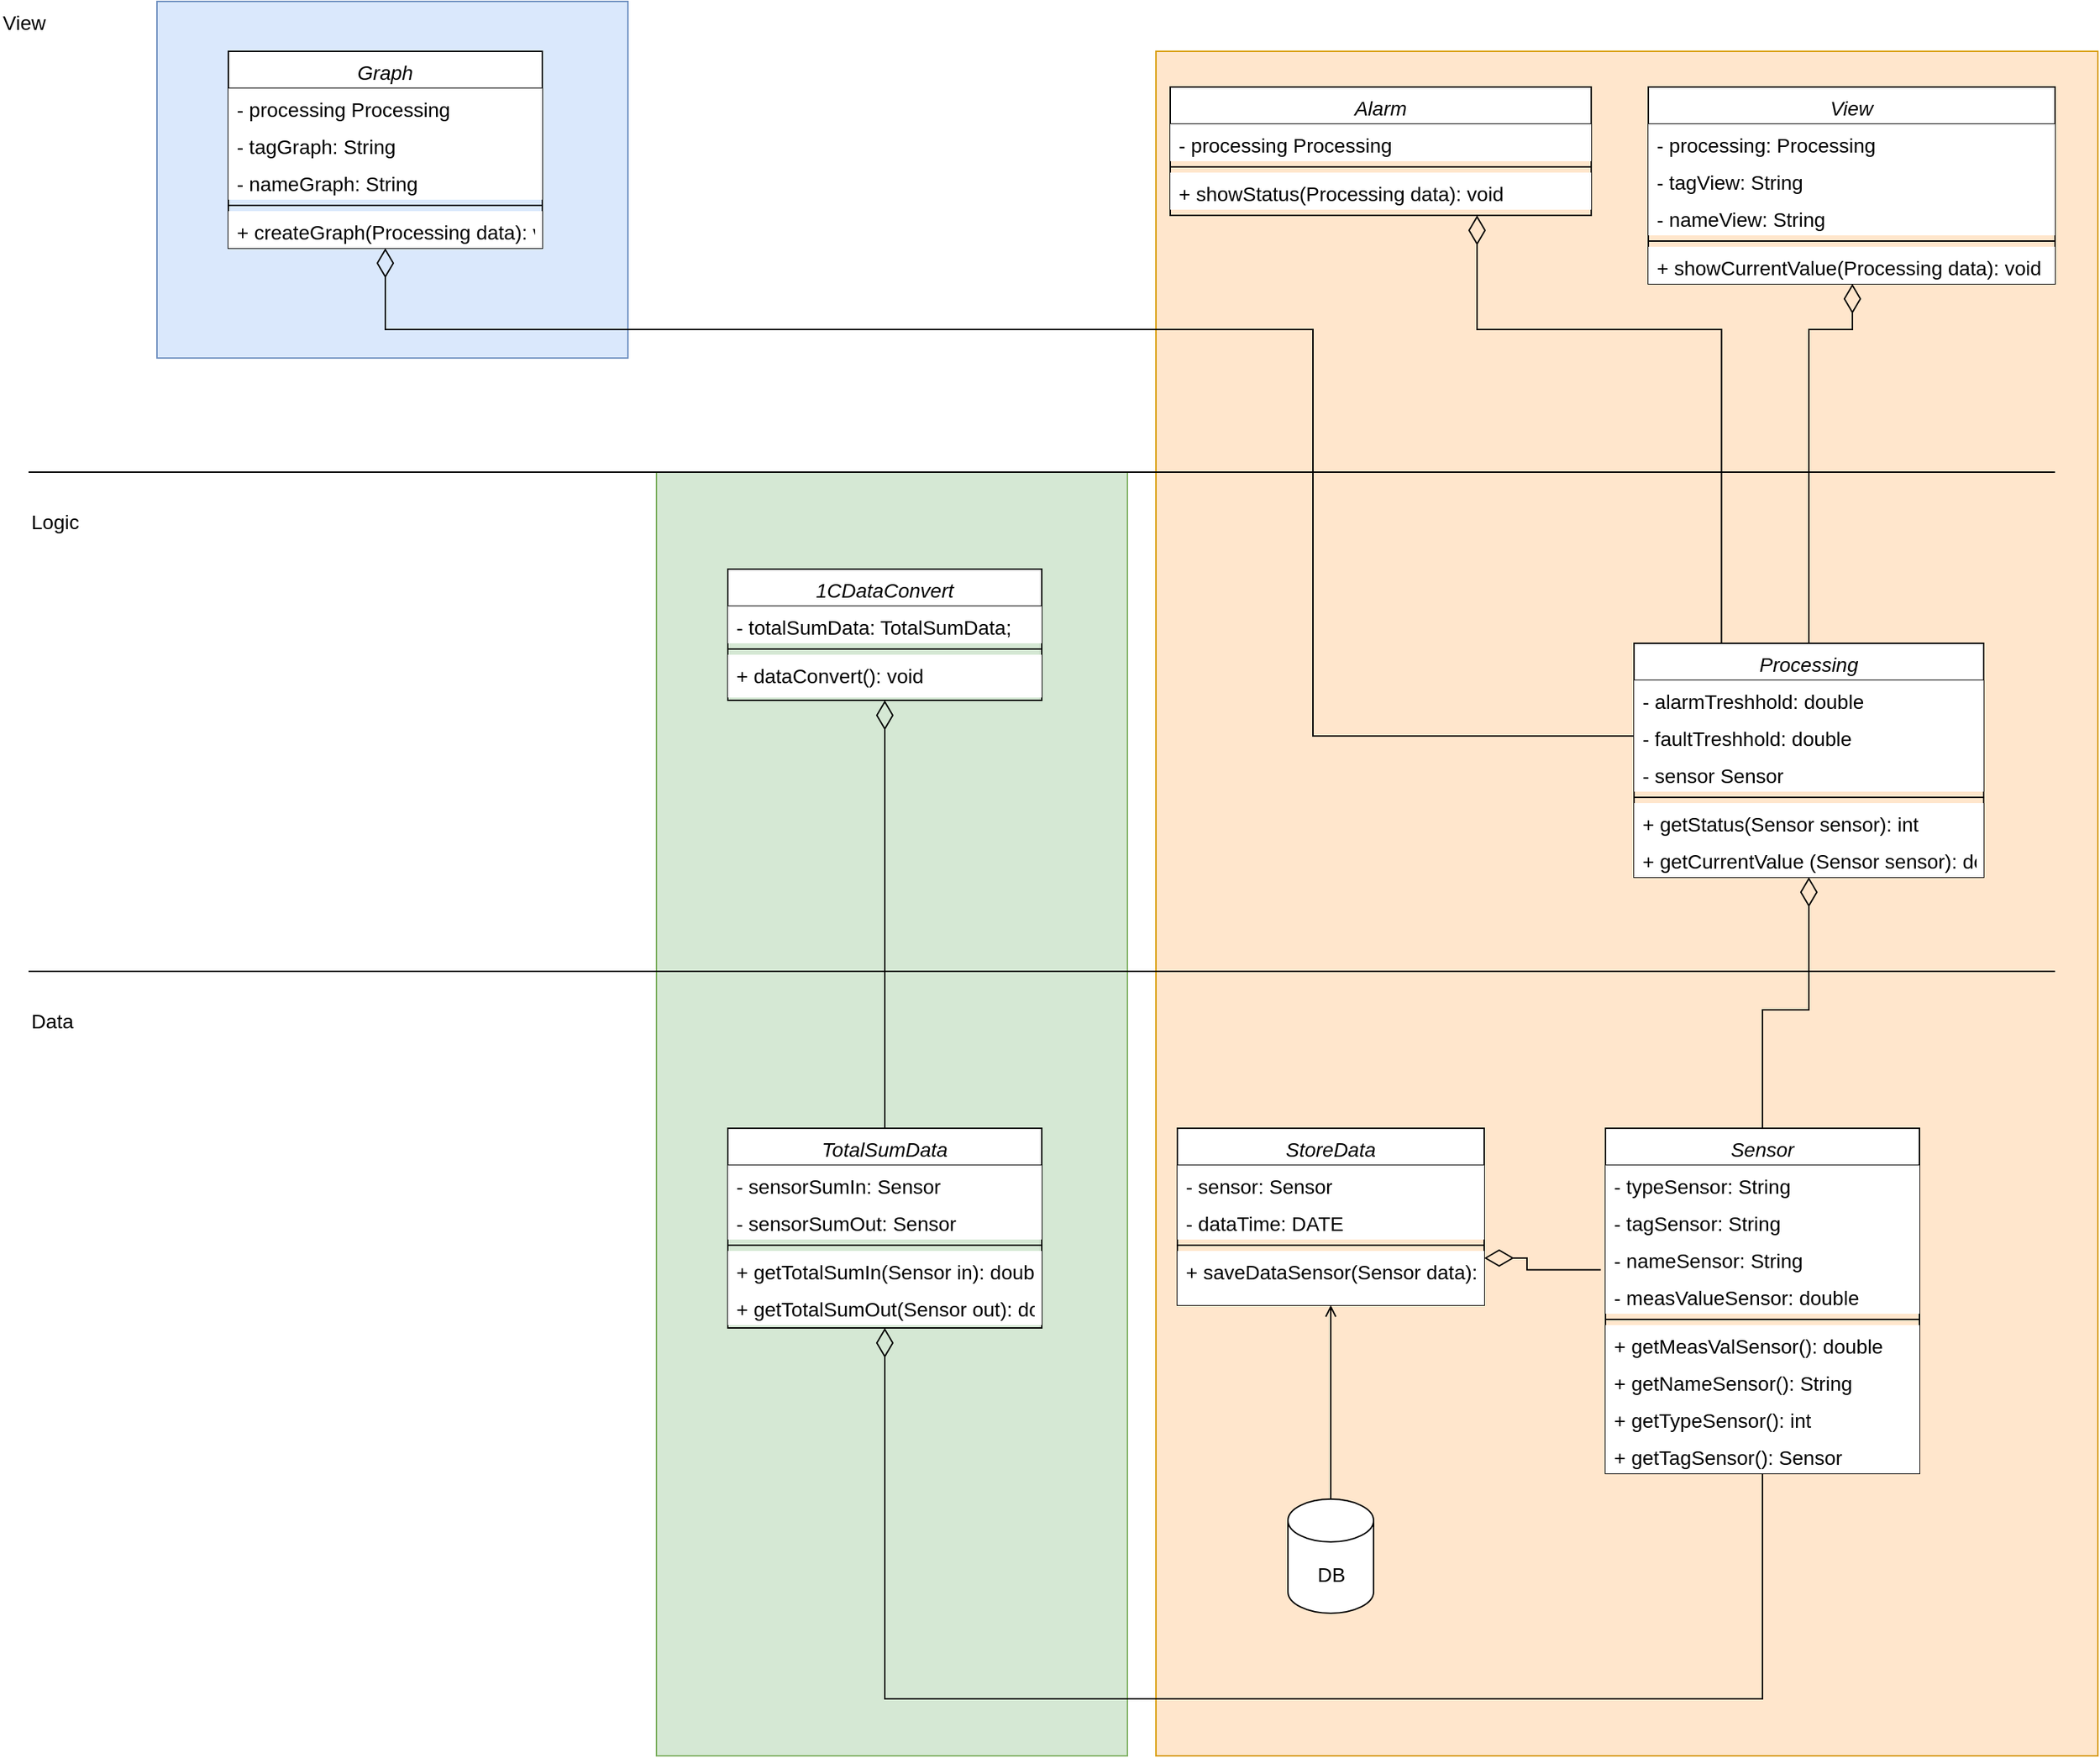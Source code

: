 <mxfile version="22.1.5" type="device">
  <diagram id="C5RBs43oDa-KdzZeNtuy" name="Page-1">
    <mxGraphModel dx="2625" dy="1305" grid="1" gridSize="10" guides="1" tooltips="1" connect="1" arrows="1" fold="1" page="1" pageScale="1" pageWidth="1500" pageHeight="1300" math="0" shadow="0">
      <root>
        <mxCell id="WIyWlLk6GJQsqaUBKTNV-0" />
        <mxCell id="WIyWlLk6GJQsqaUBKTNV-1" parent="WIyWlLk6GJQsqaUBKTNV-0" />
        <mxCell id="z4LzSfBKxecRQWaWvCny-87" value="" style="rounded=0;whiteSpace=wrap;html=1;perimeterSpacing=6;glass=0;fillColor=#dae8fc;strokeColor=#6c8ebf;fontSize=14;fontStyle=0" vertex="1" parent="WIyWlLk6GJQsqaUBKTNV-1">
          <mxGeometry x="120" y="20" width="330" height="250" as="geometry" />
        </mxCell>
        <mxCell id="z4LzSfBKxecRQWaWvCny-75" value="" style="rounded=0;whiteSpace=wrap;html=1;perimeterSpacing=6;glass=0;fillColor=#d5e8d4;strokeColor=#82b366;fontSize=14;fontStyle=0" vertex="1" parent="WIyWlLk6GJQsqaUBKTNV-1">
          <mxGeometry x="470" y="350" width="330" height="900" as="geometry" />
        </mxCell>
        <mxCell id="z4LzSfBKxecRQWaWvCny-71" value="" style="rounded=0;whiteSpace=wrap;html=1;perimeterSpacing=6;glass=0;fillColor=#ffe6cc;strokeColor=#d79b00;fontSize=14;fontStyle=0" vertex="1" parent="WIyWlLk6GJQsqaUBKTNV-1">
          <mxGeometry x="820" y="55" width="660" height="1195" as="geometry" />
        </mxCell>
        <mxCell id="z4LzSfBKxecRQWaWvCny-38" style="edgeStyle=orthogonalEdgeStyle;rounded=0;orthogonalLoop=1;jettySize=auto;html=1;endArrow=diamondThin;endFill=0;endSize=18;targetPerimeterSpacing=0;sourcePerimeterSpacing=18;exitX=0.5;exitY=0;exitDx=0;exitDy=0;fontSize=14;fontStyle=0" edge="1" parent="WIyWlLk6GJQsqaUBKTNV-1" source="z4LzSfBKxecRQWaWvCny-24" target="zkfFHV4jXpPFQw0GAbJ--0">
          <mxGeometry relative="1" as="geometry">
            <mxPoint x="1245" y="460" as="sourcePoint" />
            <Array as="points">
              <mxPoint x="1278" y="250" />
              <mxPoint x="1308" y="250" />
            </Array>
          </mxGeometry>
        </mxCell>
        <mxCell id="zkfFHV4jXpPFQw0GAbJ--0" value="View" style="swimlane;fontStyle=2;align=center;verticalAlign=top;childLayout=stackLayout;horizontal=1;startSize=26;horizontalStack=0;resizeParent=1;resizeLast=0;collapsible=1;marginBottom=0;rounded=0;shadow=0;strokeWidth=1;fontSize=14;" parent="WIyWlLk6GJQsqaUBKTNV-1" vertex="1">
          <mxGeometry x="1165" y="80" width="285" height="138" as="geometry">
            <mxRectangle x="230" y="140" width="160" height="26" as="alternateBounds" />
          </mxGeometry>
        </mxCell>
        <mxCell id="zkfFHV4jXpPFQw0GAbJ--2" value="- processing: Processing" style="text;align=left;verticalAlign=top;spacingLeft=4;spacingRight=4;overflow=hidden;rotatable=0;points=[[0,0.5],[1,0.5]];portConstraint=eastwest;rounded=0;shadow=0;html=0;fillColor=default;fontSize=14;fontStyle=0" parent="zkfFHV4jXpPFQw0GAbJ--0" vertex="1">
          <mxGeometry y="26" width="285" height="26" as="geometry" />
        </mxCell>
        <mxCell id="z4LzSfBKxecRQWaWvCny-82" value="- tagView: String" style="text;align=left;verticalAlign=top;spacingLeft=4;spacingRight=4;overflow=hidden;rotatable=0;points=[[0,0.5],[1,0.5]];portConstraint=eastwest;rounded=0;shadow=0;html=0;fillColor=default;fontSize=14;fontStyle=0" vertex="1" parent="zkfFHV4jXpPFQw0GAbJ--0">
          <mxGeometry y="52" width="285" height="26" as="geometry" />
        </mxCell>
        <mxCell id="z4LzSfBKxecRQWaWvCny-83" value="- nameView: String" style="text;align=left;verticalAlign=top;spacingLeft=4;spacingRight=4;overflow=hidden;rotatable=0;points=[[0,0.5],[1,0.5]];portConstraint=eastwest;rounded=0;shadow=0;html=0;fillColor=default;fontSize=14;fontStyle=0" vertex="1" parent="zkfFHV4jXpPFQw0GAbJ--0">
          <mxGeometry y="78" width="285" height="26" as="geometry" />
        </mxCell>
        <mxCell id="zkfFHV4jXpPFQw0GAbJ--4" value="" style="line;html=1;strokeWidth=1;align=left;verticalAlign=middle;spacingTop=-1;spacingLeft=3;spacingRight=3;rotatable=0;labelPosition=right;points=[];portConstraint=eastwest;fontSize=14;fontStyle=0" parent="zkfFHV4jXpPFQw0GAbJ--0" vertex="1">
          <mxGeometry y="104" width="285" height="8" as="geometry" />
        </mxCell>
        <mxCell id="z4LzSfBKxecRQWaWvCny-37" value="+ showCurrentValue(Processing data): void" style="text;align=left;verticalAlign=top;spacingLeft=4;spacingRight=4;overflow=hidden;rotatable=0;points=[[0,0.5],[1,0.5]];portConstraint=eastwest;fillColor=default;fontSize=14;fontStyle=0" vertex="1" parent="zkfFHV4jXpPFQw0GAbJ--0">
          <mxGeometry y="112" width="285" height="26" as="geometry" />
        </mxCell>
        <mxCell id="z4LzSfBKxecRQWaWvCny-0" value="" style="endArrow=none;html=1;rounded=0;fontSize=14;fontStyle=0" edge="1" parent="WIyWlLk6GJQsqaUBKTNV-1">
          <mxGeometry width="50" height="50" relative="1" as="geometry">
            <mxPoint x="30" y="350" as="sourcePoint" />
            <mxPoint x="1450" y="350" as="targetPoint" />
          </mxGeometry>
        </mxCell>
        <mxCell id="z4LzSfBKxecRQWaWvCny-1" value="" style="endArrow=none;html=1;rounded=0;fontSize=14;fontStyle=0" edge="1" parent="WIyWlLk6GJQsqaUBKTNV-1">
          <mxGeometry width="50" height="50" relative="1" as="geometry">
            <mxPoint x="30" y="700" as="sourcePoint" />
            <mxPoint x="1450" y="700" as="targetPoint" />
          </mxGeometry>
        </mxCell>
        <mxCell id="z4LzSfBKxecRQWaWvCny-2" value="View" style="text;html=1;strokeColor=none;fillColor=none;align=left;verticalAlign=middle;whiteSpace=wrap;rounded=0;fontSize=14;fontStyle=0" vertex="1" parent="WIyWlLk6GJQsqaUBKTNV-1">
          <mxGeometry x="10" y="20" width="60" height="30" as="geometry" />
        </mxCell>
        <mxCell id="z4LzSfBKxecRQWaWvCny-3" value="Logic" style="text;html=1;strokeColor=none;fillColor=none;align=left;verticalAlign=middle;whiteSpace=wrap;rounded=0;fontSize=14;fontStyle=0" vertex="1" parent="WIyWlLk6GJQsqaUBKTNV-1">
          <mxGeometry x="30" y="370" width="60" height="30" as="geometry" />
        </mxCell>
        <mxCell id="z4LzSfBKxecRQWaWvCny-4" value="Data" style="text;html=1;strokeColor=none;fillColor=none;align=left;verticalAlign=middle;whiteSpace=wrap;rounded=0;rotation=0;fontSize=14;fontStyle=0" vertex="1" parent="WIyWlLk6GJQsqaUBKTNV-1">
          <mxGeometry x="30" y="720" width="60" height="30" as="geometry" />
        </mxCell>
        <mxCell id="z4LzSfBKxecRQWaWvCny-10" value="Sensor" style="swimlane;fontStyle=2;align=center;verticalAlign=top;childLayout=stackLayout;horizontal=1;startSize=26;horizontalStack=0;resizeParent=1;resizeLast=0;collapsible=1;marginBottom=0;rounded=0;shadow=0;strokeWidth=1;fillColor=default;swimlaneLine=1;fontSize=14;" vertex="1" parent="WIyWlLk6GJQsqaUBKTNV-1">
          <mxGeometry x="1135" y="810" width="220" height="242" as="geometry">
            <mxRectangle x="230" y="140" width="160" height="26" as="alternateBounds" />
          </mxGeometry>
        </mxCell>
        <mxCell id="z4LzSfBKxecRQWaWvCny-11" value="- typeSensor: String" style="text;align=left;verticalAlign=top;spacingLeft=4;spacingRight=4;overflow=hidden;rotatable=0;points=[[0,0.5],[1,0.5]];portConstraint=eastwest;fillColor=default;fontSize=14;fontStyle=0" vertex="1" parent="z4LzSfBKxecRQWaWvCny-10">
          <mxGeometry y="26" width="220" height="26" as="geometry" />
        </mxCell>
        <mxCell id="z4LzSfBKxecRQWaWvCny-12" value="- tagSensor: String" style="text;align=left;verticalAlign=top;spacingLeft=4;spacingRight=4;overflow=hidden;rotatable=0;points=[[0,0.5],[1,0.5]];portConstraint=eastwest;rounded=0;shadow=0;html=0;fillColor=default;fontSize=14;fontStyle=0" vertex="1" parent="z4LzSfBKxecRQWaWvCny-10">
          <mxGeometry y="52" width="220" height="26" as="geometry" />
        </mxCell>
        <mxCell id="z4LzSfBKxecRQWaWvCny-13" value="- nameSensor: String " style="text;align=left;verticalAlign=top;spacingLeft=4;spacingRight=4;overflow=hidden;rotatable=0;points=[[0,0.5],[1,0.5]];portConstraint=eastwest;rounded=0;shadow=0;html=0;fillColor=default;fontSize=14;fontStyle=0" vertex="1" parent="z4LzSfBKxecRQWaWvCny-10">
          <mxGeometry y="78" width="220" height="26" as="geometry" />
        </mxCell>
        <mxCell id="z4LzSfBKxecRQWaWvCny-16" value="- measValueSensor: double" style="text;align=left;verticalAlign=top;spacingLeft=4;spacingRight=4;overflow=hidden;rotatable=0;points=[[0,0.5],[1,0.5]];portConstraint=eastwest;fillColor=default;fontSize=14;fontStyle=0" vertex="1" parent="z4LzSfBKxecRQWaWvCny-10">
          <mxGeometry y="104" width="220" height="26" as="geometry" />
        </mxCell>
        <mxCell id="z4LzSfBKxecRQWaWvCny-14" value="" style="line;html=1;strokeWidth=1;align=left;verticalAlign=middle;spacingTop=-1;spacingLeft=3;spacingRight=3;rotatable=0;labelPosition=right;points=[];portConstraint=eastwest;strokeColor=#000000;perimeterSpacing=0;fillStyle=auto;fillColor=default;fontSize=14;fontStyle=0" vertex="1" parent="z4LzSfBKxecRQWaWvCny-10">
          <mxGeometry y="130" width="220" height="8" as="geometry" />
        </mxCell>
        <mxCell id="z4LzSfBKxecRQWaWvCny-15" value="+ getMeasValSensor(): double" style="text;align=left;verticalAlign=top;spacingLeft=4;spacingRight=4;overflow=hidden;rotatable=0;points=[[0,0.5],[1,0.5]];portConstraint=eastwest;fillColor=default;fontSize=14;fontStyle=0" vertex="1" parent="z4LzSfBKxecRQWaWvCny-10">
          <mxGeometry y="138" width="220" height="26" as="geometry" />
        </mxCell>
        <mxCell id="z4LzSfBKxecRQWaWvCny-31" value="+ getNameSensor(): String" style="text;align=left;verticalAlign=top;spacingLeft=4;spacingRight=4;overflow=hidden;rotatable=0;points=[[0,0.5],[1,0.5]];portConstraint=eastwest;fillColor=default;fontSize=14;fontStyle=0" vertex="1" parent="z4LzSfBKxecRQWaWvCny-10">
          <mxGeometry y="164" width="220" height="26" as="geometry" />
        </mxCell>
        <mxCell id="z4LzSfBKxecRQWaWvCny-30" value="+ getTypeSensor(): int" style="text;align=left;verticalAlign=top;spacingLeft=4;spacingRight=4;overflow=hidden;rotatable=0;points=[[0,0.5],[1,0.5]];portConstraint=eastwest;fillColor=default;fontSize=14;fontStyle=0" vertex="1" parent="z4LzSfBKxecRQWaWvCny-10">
          <mxGeometry y="190" width="220" height="26" as="geometry" />
        </mxCell>
        <mxCell id="z4LzSfBKxecRQWaWvCny-32" value="+ getTagSensor(): Sensor" style="text;align=left;verticalAlign=top;spacingLeft=4;spacingRight=4;overflow=hidden;rotatable=0;points=[[0,0.5],[1,0.5]];portConstraint=eastwest;fillColor=default;fontSize=14;fontStyle=0" vertex="1" parent="z4LzSfBKxecRQWaWvCny-10">
          <mxGeometry y="216" width="220" height="26" as="geometry" />
        </mxCell>
        <mxCell id="z4LzSfBKxecRQWaWvCny-17" value="StoreData" style="swimlane;fontStyle=2;align=center;verticalAlign=top;childLayout=stackLayout;horizontal=1;startSize=26;horizontalStack=0;resizeParent=1;resizeLast=0;collapsible=1;marginBottom=0;rounded=0;shadow=0;strokeWidth=1;fillColor=#FFFFFF;swimlaneLine=1;fontSize=14;" vertex="1" parent="WIyWlLk6GJQsqaUBKTNV-1">
          <mxGeometry x="835" y="810" width="215" height="124" as="geometry">
            <mxRectangle x="230" y="140" width="160" height="26" as="alternateBounds" />
          </mxGeometry>
        </mxCell>
        <mxCell id="z4LzSfBKxecRQWaWvCny-21" value="- sensor: Sensor&#xa;" style="text;align=left;verticalAlign=top;spacingLeft=4;spacingRight=4;overflow=hidden;rotatable=0;points=[[0,0.5],[1,0.5]];portConstraint=eastwest;fillColor=default;fontSize=14;fontStyle=0" vertex="1" parent="z4LzSfBKxecRQWaWvCny-17">
          <mxGeometry y="26" width="215" height="26" as="geometry" />
        </mxCell>
        <mxCell id="z4LzSfBKxecRQWaWvCny-45" value="- dataTime: DATE" style="text;align=left;verticalAlign=top;spacingLeft=4;spacingRight=4;overflow=hidden;rotatable=0;points=[[0,0.5],[1,0.5]];portConstraint=eastwest;fillColor=default;fontSize=14;fontStyle=0" vertex="1" parent="z4LzSfBKxecRQWaWvCny-17">
          <mxGeometry y="52" width="215" height="26" as="geometry" />
        </mxCell>
        <mxCell id="z4LzSfBKxecRQWaWvCny-22" value="" style="line;html=1;strokeWidth=1;align=left;verticalAlign=middle;spacingTop=-1;spacingLeft=3;spacingRight=3;rotatable=0;labelPosition=right;points=[];portConstraint=eastwest;shadow=0;labelBackgroundColor=default;fillColor=default;fontSize=14;fontStyle=0" vertex="1" parent="z4LzSfBKxecRQWaWvCny-17">
          <mxGeometry y="78" width="215" height="8" as="geometry" />
        </mxCell>
        <mxCell id="z4LzSfBKxecRQWaWvCny-23" value="+ saveDataSensor(Sensor data): void" style="text;align=left;verticalAlign=top;spacingLeft=4;spacingRight=4;overflow=hidden;rotatable=0;points=[[0,0.5],[1,0.5]];portConstraint=eastwest;fillColor=default;fontSize=14;fontStyle=0" vertex="1" parent="z4LzSfBKxecRQWaWvCny-17">
          <mxGeometry y="86" width="215" height="38" as="geometry" />
        </mxCell>
        <mxCell id="z4LzSfBKxecRQWaWvCny-33" style="edgeStyle=orthogonalEdgeStyle;rounded=0;orthogonalLoop=1;jettySize=auto;html=1;endArrow=diamondThin;endFill=0;endSize=18;exitX=0.5;exitY=0;exitDx=0;exitDy=0;sourcePerimeterSpacing=18;fontSize=14;fontStyle=0" edge="1" parent="WIyWlLk6GJQsqaUBKTNV-1" source="z4LzSfBKxecRQWaWvCny-10" target="z4LzSfBKxecRQWaWvCny-24">
          <mxGeometry relative="1" as="geometry" />
        </mxCell>
        <mxCell id="z4LzSfBKxecRQWaWvCny-24" value="Processing" style="swimlane;fontStyle=2;align=center;verticalAlign=top;childLayout=stackLayout;horizontal=1;startSize=26;horizontalStack=0;resizeParent=1;resizeLast=0;collapsible=1;marginBottom=0;rounded=0;shadow=0;strokeWidth=1;fontSize=14;" vertex="1" parent="WIyWlLk6GJQsqaUBKTNV-1">
          <mxGeometry x="1155" y="470" width="245" height="164" as="geometry">
            <mxRectangle x="230" y="140" width="160" height="26" as="alternateBounds" />
          </mxGeometry>
        </mxCell>
        <mxCell id="z4LzSfBKxecRQWaWvCny-25" value="- alarmTreshhold: double" style="text;align=left;verticalAlign=top;spacingLeft=4;spacingRight=4;overflow=hidden;rotatable=0;points=[[0,0.5],[1,0.5]];portConstraint=eastwest;fillColor=default;fontSize=14;fontStyle=0" vertex="1" parent="z4LzSfBKxecRQWaWvCny-24">
          <mxGeometry y="26" width="245" height="26" as="geometry" />
        </mxCell>
        <mxCell id="z4LzSfBKxecRQWaWvCny-26" value="- faultTreshhold: double" style="text;align=left;verticalAlign=top;spacingLeft=4;spacingRight=4;overflow=hidden;rotatable=0;points=[[0,0.5],[1,0.5]];portConstraint=eastwest;rounded=0;shadow=0;html=0;fillColor=default;fontSize=14;fontStyle=0" vertex="1" parent="z4LzSfBKxecRQWaWvCny-24">
          <mxGeometry y="52" width="245" height="26" as="geometry" />
        </mxCell>
        <mxCell id="z4LzSfBKxecRQWaWvCny-27" value="- sensor Sensor" style="text;align=left;verticalAlign=top;spacingLeft=4;spacingRight=4;overflow=hidden;rotatable=0;points=[[0,0.5],[1,0.5]];portConstraint=eastwest;rounded=0;shadow=0;html=0;fillColor=default;fontSize=14;fontStyle=0" vertex="1" parent="z4LzSfBKxecRQWaWvCny-24">
          <mxGeometry y="78" width="245" height="26" as="geometry" />
        </mxCell>
        <mxCell id="z4LzSfBKxecRQWaWvCny-28" value="" style="line;html=1;strokeWidth=1;align=left;verticalAlign=middle;spacingTop=-1;spacingLeft=3;spacingRight=3;rotatable=0;labelPosition=right;points=[];portConstraint=eastwest;fontSize=14;fontStyle=0" vertex="1" parent="z4LzSfBKxecRQWaWvCny-24">
          <mxGeometry y="104" width="245" height="8" as="geometry" />
        </mxCell>
        <mxCell id="z4LzSfBKxecRQWaWvCny-29" value="+ getStatus(Sensor sensor): int " style="text;align=left;verticalAlign=top;spacingLeft=4;spacingRight=4;overflow=hidden;rotatable=0;points=[[0,0.5],[1,0.5]];portConstraint=eastwest;fillColor=default;fontSize=14;fontStyle=0" vertex="1" parent="z4LzSfBKxecRQWaWvCny-24">
          <mxGeometry y="112" width="245" height="26" as="geometry" />
        </mxCell>
        <mxCell id="z4LzSfBKxecRQWaWvCny-84" value="+ getCurrentValue (Sensor sensor): double" style="text;align=left;verticalAlign=top;spacingLeft=4;spacingRight=4;overflow=hidden;rotatable=0;points=[[0,0.5],[1,0.5]];portConstraint=eastwest;fillColor=default;fontSize=14;fontStyle=0" vertex="1" parent="z4LzSfBKxecRQWaWvCny-24">
          <mxGeometry y="138" width="245" height="26" as="geometry" />
        </mxCell>
        <mxCell id="z4LzSfBKxecRQWaWvCny-44" style="edgeStyle=orthogonalEdgeStyle;rounded=0;orthogonalLoop=1;jettySize=auto;html=1;endArrow=diamondThin;endFill=0;endSize=18;exitX=0.25;exitY=0;exitDx=0;exitDy=0;sourcePerimeterSpacing=18;fontSize=14;fontStyle=0" edge="1" parent="WIyWlLk6GJQsqaUBKTNV-1" source="z4LzSfBKxecRQWaWvCny-24" target="z4LzSfBKxecRQWaWvCny-39">
          <mxGeometry relative="1" as="geometry">
            <Array as="points">
              <mxPoint x="1216" y="250" />
              <mxPoint x="1045" y="250" />
            </Array>
          </mxGeometry>
        </mxCell>
        <mxCell id="z4LzSfBKxecRQWaWvCny-39" value="Alarm" style="swimlane;fontStyle=2;align=center;verticalAlign=top;childLayout=stackLayout;horizontal=1;startSize=26;horizontalStack=0;resizeParent=1;resizeLast=0;collapsible=1;marginBottom=0;rounded=0;shadow=0;strokeWidth=1;fontSize=14;" vertex="1" parent="WIyWlLk6GJQsqaUBKTNV-1">
          <mxGeometry x="830" y="80" width="295" height="90" as="geometry">
            <mxRectangle x="230" y="140" width="160" height="26" as="alternateBounds" />
          </mxGeometry>
        </mxCell>
        <mxCell id="z4LzSfBKxecRQWaWvCny-40" value="- processing Processing" style="text;align=left;verticalAlign=top;spacingLeft=4;spacingRight=4;overflow=hidden;rotatable=0;points=[[0,0.5],[1,0.5]];portConstraint=eastwest;rounded=0;shadow=0;html=0;fillColor=default;fontSize=14;fontStyle=0" vertex="1" parent="z4LzSfBKxecRQWaWvCny-39">
          <mxGeometry y="26" width="295" height="26" as="geometry" />
        </mxCell>
        <mxCell id="z4LzSfBKxecRQWaWvCny-41" value="" style="line;html=1;strokeWidth=1;align=left;verticalAlign=middle;spacingTop=-1;spacingLeft=3;spacingRight=3;rotatable=0;labelPosition=right;points=[];portConstraint=eastwest;fontSize=14;fontStyle=0" vertex="1" parent="z4LzSfBKxecRQWaWvCny-39">
          <mxGeometry y="52" width="295" height="8" as="geometry" />
        </mxCell>
        <mxCell id="z4LzSfBKxecRQWaWvCny-42" value="+ showStatus(Processing data): void&#xa; " style="text;align=left;verticalAlign=top;spacingLeft=4;spacingRight=4;overflow=hidden;rotatable=0;points=[[0,0.5],[1,0.5]];portConstraint=eastwest;fillColor=default;fontSize=14;fontStyle=0" vertex="1" parent="z4LzSfBKxecRQWaWvCny-39">
          <mxGeometry y="60" width="295" height="26" as="geometry" />
        </mxCell>
        <mxCell id="z4LzSfBKxecRQWaWvCny-49" style="edgeStyle=orthogonalEdgeStyle;rounded=0;orthogonalLoop=1;jettySize=auto;html=1;entryX=0.5;entryY=1;entryDx=0;entryDy=0;endArrow=open;endFill=0;fontSize=14;fontStyle=0" edge="1" parent="WIyWlLk6GJQsqaUBKTNV-1" source="z4LzSfBKxecRQWaWvCny-48" target="z4LzSfBKxecRQWaWvCny-17">
          <mxGeometry relative="1" as="geometry" />
        </mxCell>
        <mxCell id="z4LzSfBKxecRQWaWvCny-48" value="DB" style="shape=cylinder3;whiteSpace=wrap;html=1;boundedLbl=1;backgroundOutline=1;size=15;fontSize=14;fontStyle=0" vertex="1" parent="WIyWlLk6GJQsqaUBKTNV-1">
          <mxGeometry x="912.5" y="1070" width="60" height="80" as="geometry" />
        </mxCell>
        <mxCell id="z4LzSfBKxecRQWaWvCny-73" style="edgeStyle=orthogonalEdgeStyle;rounded=0;orthogonalLoop=1;jettySize=auto;html=1;endArrow=diamondThin;endFill=0;endSize=18;exitX=0.5;exitY=1;exitDx=0;exitDy=0;fontSize=14;fontStyle=0" edge="1" parent="WIyWlLk6GJQsqaUBKTNV-1" source="z4LzSfBKxecRQWaWvCny-10" target="z4LzSfBKxecRQWaWvCny-50">
          <mxGeometry relative="1" as="geometry">
            <Array as="points">
              <mxPoint x="1245" y="1210" />
              <mxPoint x="630" y="1210" />
            </Array>
          </mxGeometry>
        </mxCell>
        <mxCell id="z4LzSfBKxecRQWaWvCny-50" value="TotalSumData" style="swimlane;fontStyle=2;align=center;verticalAlign=top;childLayout=stackLayout;horizontal=1;startSize=26;horizontalStack=0;resizeParent=1;resizeLast=0;collapsible=1;marginBottom=0;rounded=0;shadow=0;strokeWidth=1;fontSize=14;" vertex="1" parent="WIyWlLk6GJQsqaUBKTNV-1">
          <mxGeometry x="520" y="810" width="220" height="140" as="geometry">
            <mxRectangle x="230" y="140" width="160" height="26" as="alternateBounds" />
          </mxGeometry>
        </mxCell>
        <mxCell id="z4LzSfBKxecRQWaWvCny-51" value="- sensorSumIn: Sensor" style="text;align=left;verticalAlign=top;spacingLeft=4;spacingRight=4;overflow=hidden;rotatable=0;points=[[0,0.5],[1,0.5]];portConstraint=eastwest;fillColor=default;fontSize=14;fontStyle=0" vertex="1" parent="z4LzSfBKxecRQWaWvCny-50">
          <mxGeometry y="26" width="220" height="26" as="geometry" />
        </mxCell>
        <mxCell id="z4LzSfBKxecRQWaWvCny-61" value="- sensorSumOut: Sensor" style="text;align=left;verticalAlign=top;spacingLeft=4;spacingRight=4;overflow=hidden;rotatable=0;points=[[0,0.5],[1,0.5]];portConstraint=eastwest;fillColor=default;fontSize=14;fontStyle=0" vertex="1" parent="z4LzSfBKxecRQWaWvCny-50">
          <mxGeometry y="52" width="220" height="26" as="geometry" />
        </mxCell>
        <mxCell id="z4LzSfBKxecRQWaWvCny-55" value="" style="line;html=1;strokeWidth=1;align=left;verticalAlign=middle;spacingTop=-1;spacingLeft=3;spacingRight=3;rotatable=0;labelPosition=right;points=[];portConstraint=eastwest;fontSize=14;fontStyle=0" vertex="1" parent="z4LzSfBKxecRQWaWvCny-50">
          <mxGeometry y="78" width="220" height="8" as="geometry" />
        </mxCell>
        <mxCell id="z4LzSfBKxecRQWaWvCny-56" value="+ getTotalSumIn(Sensor in): double" style="text;align=left;verticalAlign=top;spacingLeft=4;spacingRight=4;overflow=hidden;rotatable=0;points=[[0,0.5],[1,0.5]];portConstraint=eastwest;fillColor=default;fontSize=14;fontStyle=0" vertex="1" parent="z4LzSfBKxecRQWaWvCny-50">
          <mxGeometry y="86" width="220" height="26" as="geometry" />
        </mxCell>
        <mxCell id="z4LzSfBKxecRQWaWvCny-62" value="+ getTotalSumOut(Sensor out): double" style="text;align=left;verticalAlign=top;spacingLeft=4;spacingRight=4;overflow=hidden;rotatable=0;points=[[0,0.5],[1,0.5]];portConstraint=eastwest;fillColor=default;fontSize=14;fontStyle=0" vertex="1" parent="z4LzSfBKxecRQWaWvCny-50">
          <mxGeometry y="112" width="220" height="26" as="geometry" />
        </mxCell>
        <mxCell id="z4LzSfBKxecRQWaWvCny-69" style="edgeStyle=orthogonalEdgeStyle;rounded=0;orthogonalLoop=1;jettySize=auto;html=1;endArrow=diamondThin;endFill=0;endSize=18;exitX=0.5;exitY=0;exitDx=0;exitDy=0;fontSize=14;fontStyle=0" edge="1" parent="WIyWlLk6GJQsqaUBKTNV-1" source="z4LzSfBKxecRQWaWvCny-50" target="z4LzSfBKxecRQWaWvCny-63">
          <mxGeometry relative="1" as="geometry">
            <mxPoint x="630" y="800" as="sourcePoint" />
          </mxGeometry>
        </mxCell>
        <mxCell id="z4LzSfBKxecRQWaWvCny-63" value="1CDataConvert" style="swimlane;fontStyle=2;align=center;verticalAlign=top;childLayout=stackLayout;horizontal=1;startSize=26;horizontalStack=0;resizeParent=1;resizeLast=0;collapsible=1;marginBottom=0;rounded=0;shadow=0;strokeWidth=1;swimlaneHead=1;separatorColor=#000000;fontSize=14;" vertex="1" parent="WIyWlLk6GJQsqaUBKTNV-1">
          <mxGeometry x="520" y="418" width="220" height="92" as="geometry">
            <mxRectangle x="230" y="140" width="160" height="26" as="alternateBounds" />
          </mxGeometry>
        </mxCell>
        <mxCell id="z4LzSfBKxecRQWaWvCny-64" value="- totalSumData: TotalSumData;" style="text;align=left;verticalAlign=top;spacingLeft=4;spacingRight=4;overflow=hidden;rotatable=0;points=[[0,0.5],[1,0.5]];portConstraint=eastwest;fillColor=default;fontSize=14;fontStyle=0" vertex="1" parent="z4LzSfBKxecRQWaWvCny-63">
          <mxGeometry y="26" width="220" height="26" as="geometry" />
        </mxCell>
        <mxCell id="z4LzSfBKxecRQWaWvCny-66" value="" style="line;html=1;strokeWidth=1;align=left;verticalAlign=middle;spacingTop=-1;spacingLeft=3;spacingRight=3;rotatable=0;labelPosition=right;points=[];portConstraint=eastwest;gradientColor=none;backgroundOutline=0;noLabel=0;overflow=visible;autosize=0;fontSize=14;fontStyle=0" vertex="1" parent="z4LzSfBKxecRQWaWvCny-63">
          <mxGeometry y="52" width="220" height="8" as="geometry" />
        </mxCell>
        <mxCell id="z4LzSfBKxecRQWaWvCny-68" value="+ dataConvert(): void" style="text;align=left;verticalAlign=top;spacingLeft=4;spacingRight=4;overflow=hidden;rotatable=0;points=[[0,0.5],[1,0.5]];portConstraint=eastwest;fillColor=default;fontSize=14;fontStyle=0" vertex="1" parent="z4LzSfBKxecRQWaWvCny-63">
          <mxGeometry y="60" width="220" height="30" as="geometry" />
        </mxCell>
        <mxCell id="z4LzSfBKxecRQWaWvCny-77" value="Graph" style="swimlane;fontStyle=2;align=center;verticalAlign=top;childLayout=stackLayout;horizontal=1;startSize=26;horizontalStack=0;resizeParent=1;resizeLast=0;collapsible=1;marginBottom=0;rounded=0;shadow=0;strokeWidth=1;fontSize=14;" vertex="1" parent="WIyWlLk6GJQsqaUBKTNV-1">
          <mxGeometry x="170" y="55" width="220" height="138" as="geometry">
            <mxRectangle x="230" y="140" width="160" height="26" as="alternateBounds" />
          </mxGeometry>
        </mxCell>
        <mxCell id="z4LzSfBKxecRQWaWvCny-78" value="- processing Processing" style="text;align=left;verticalAlign=top;spacingLeft=4;spacingRight=4;overflow=hidden;rotatable=0;points=[[0,0.5],[1,0.5]];portConstraint=eastwest;rounded=0;shadow=0;html=0;fillColor=default;fontSize=14;fontStyle=0" vertex="1" parent="z4LzSfBKxecRQWaWvCny-77">
          <mxGeometry y="26" width="220" height="26" as="geometry" />
        </mxCell>
        <mxCell id="z4LzSfBKxecRQWaWvCny-85" value="- tagGraph: String" style="text;align=left;verticalAlign=top;spacingLeft=4;spacingRight=4;overflow=hidden;rotatable=0;points=[[0,0.5],[1,0.5]];portConstraint=eastwest;rounded=0;shadow=0;html=0;fillColor=default;fontSize=14;fontStyle=0" vertex="1" parent="z4LzSfBKxecRQWaWvCny-77">
          <mxGeometry y="52" width="220" height="26" as="geometry" />
        </mxCell>
        <mxCell id="z4LzSfBKxecRQWaWvCny-86" value="- nameGraph: String" style="text;align=left;verticalAlign=top;spacingLeft=4;spacingRight=4;overflow=hidden;rotatable=0;points=[[0,0.5],[1,0.5]];portConstraint=eastwest;rounded=0;shadow=0;html=0;fillColor=default;fontSize=14;fontStyle=0" vertex="1" parent="z4LzSfBKxecRQWaWvCny-77">
          <mxGeometry y="78" width="220" height="26" as="geometry" />
        </mxCell>
        <mxCell id="z4LzSfBKxecRQWaWvCny-79" value="" style="line;html=1;strokeWidth=1;align=left;verticalAlign=middle;spacingTop=-1;spacingLeft=3;spacingRight=3;rotatable=0;labelPosition=right;points=[];portConstraint=eastwest;fontSize=14;fontStyle=0" vertex="1" parent="z4LzSfBKxecRQWaWvCny-77">
          <mxGeometry y="104" width="220" height="8" as="geometry" />
        </mxCell>
        <mxCell id="z4LzSfBKxecRQWaWvCny-80" value="+ createGraph(Processing data): void&#xa; " style="text;align=left;verticalAlign=top;spacingLeft=4;spacingRight=4;overflow=hidden;rotatable=0;points=[[0,0.5],[1,0.5]];portConstraint=eastwest;fillColor=default;fontSize=14;fontStyle=0" vertex="1" parent="z4LzSfBKxecRQWaWvCny-77">
          <mxGeometry y="112" width="220" height="26" as="geometry" />
        </mxCell>
        <mxCell id="z4LzSfBKxecRQWaWvCny-81" style="edgeStyle=orthogonalEdgeStyle;rounded=0;orthogonalLoop=1;jettySize=auto;html=1;entryX=0.5;entryY=1;entryDx=0;entryDy=0;endArrow=diamondThin;endFill=0;endSize=18;exitX=0;exitY=0.5;exitDx=0;exitDy=0;fontSize=14;fontStyle=0" edge="1" parent="WIyWlLk6GJQsqaUBKTNV-1" source="z4LzSfBKxecRQWaWvCny-26" target="z4LzSfBKxecRQWaWvCny-77">
          <mxGeometry relative="1" as="geometry">
            <mxPoint x="250" y="160" as="targetPoint" />
            <Array as="points">
              <mxPoint x="930" y="535" />
              <mxPoint x="930" y="250" />
              <mxPoint x="280" y="250" />
            </Array>
          </mxGeometry>
        </mxCell>
        <mxCell id="z4LzSfBKxecRQWaWvCny-47" style="edgeStyle=orthogonalEdgeStyle;rounded=0;orthogonalLoop=1;jettySize=auto;html=1;endArrow=diamondThin;endFill=0;endSize=18;startSize=18;exitX=-0.015;exitY=0.815;exitDx=0;exitDy=0;exitPerimeter=0;fontSize=14;fontStyle=0" edge="1" parent="WIyWlLk6GJQsqaUBKTNV-1" source="z4LzSfBKxecRQWaWvCny-13" target="z4LzSfBKxecRQWaWvCny-23">
          <mxGeometry relative="1" as="geometry">
            <Array as="points">
              <mxPoint x="1080" y="909" />
              <mxPoint x="1080" y="901" />
            </Array>
          </mxGeometry>
        </mxCell>
      </root>
    </mxGraphModel>
  </diagram>
</mxfile>
